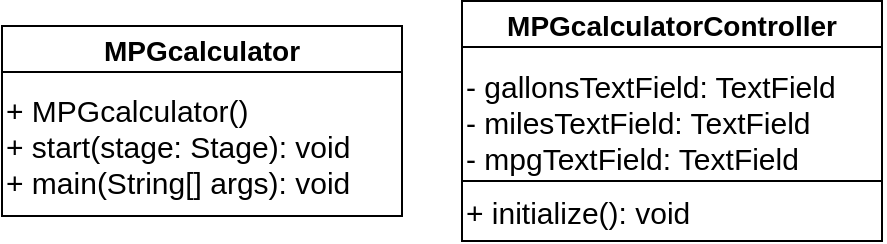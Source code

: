 <mxfile version="24.4.13" type="device">
  <diagram name="Page-1" id="p3gzTvM-7l3DDRHW7Woc">
    <mxGraphModel dx="600" dy="355" grid="1" gridSize="10" guides="1" tooltips="1" connect="1" arrows="1" fold="1" page="1" pageScale="1" pageWidth="850" pageHeight="1100" math="0" shadow="0">
      <root>
        <mxCell id="0" />
        <mxCell id="1" parent="0" />
        <mxCell id="vbVfio-ikI-QH2Pf9PGL-1" value="MPGcalculator" style="swimlane;fontSize=14;startSize=23;" parent="1" vertex="1">
          <mxGeometry x="290" y="140" width="200" height="95" as="geometry" />
        </mxCell>
        <mxCell id="vbVfio-ikI-QH2Pf9PGL-2" value="&lt;div&gt;+ MPGcalculator()&lt;br&gt;&lt;/div&gt;&lt;div&gt;+ start(stage: Stage): void&lt;/div&gt;&lt;div&gt;+ main(String[] args): void&lt;/div&gt;" style="text;html=1;align=left;verticalAlign=middle;resizable=0;points=[];autosize=1;strokeColor=none;fillColor=none;fontSize=15;" parent="vbVfio-ikI-QH2Pf9PGL-1" vertex="1">
          <mxGeometry y="25" width="200" height="70" as="geometry" />
        </mxCell>
        <mxCell id="0-SusGgwiV9ViigYZbwq-1" value="MPGcalculatorController" style="swimlane;fontSize=14;startSize=23;" vertex="1" parent="1">
          <mxGeometry x="520" y="127.5" width="210" height="120" as="geometry" />
        </mxCell>
        <mxCell id="0-SusGgwiV9ViigYZbwq-2" value="&lt;div&gt;- gallonsTextField: TextField&lt;/div&gt;&lt;div&gt;- milesTextField: TextField&lt;/div&gt;&lt;div&gt;- mpgTextField: TextField&lt;/div&gt;" style="text;html=1;align=left;verticalAlign=middle;resizable=0;points=[];autosize=1;strokeColor=none;fillColor=none;fontSize=15;" vertex="1" parent="0-SusGgwiV9ViigYZbwq-1">
          <mxGeometry y="25" width="210" height="70" as="geometry" />
        </mxCell>
        <mxCell id="0-SusGgwiV9ViigYZbwq-3" value="" style="endArrow=none;html=1;rounded=0;" edge="1" parent="0-SusGgwiV9ViigYZbwq-1">
          <mxGeometry width="50" height="50" relative="1" as="geometry">
            <mxPoint y="90" as="sourcePoint" />
            <mxPoint x="210" y="90" as="targetPoint" />
          </mxGeometry>
        </mxCell>
        <mxCell id="0-SusGgwiV9ViigYZbwq-4" value="+ initialize(): void" style="text;html=1;align=left;verticalAlign=middle;resizable=0;points=[];autosize=1;strokeColor=none;fillColor=none;fontSize=15;" vertex="1" parent="0-SusGgwiV9ViigYZbwq-1">
          <mxGeometry y="90" width="140" height="30" as="geometry" />
        </mxCell>
      </root>
    </mxGraphModel>
  </diagram>
</mxfile>
